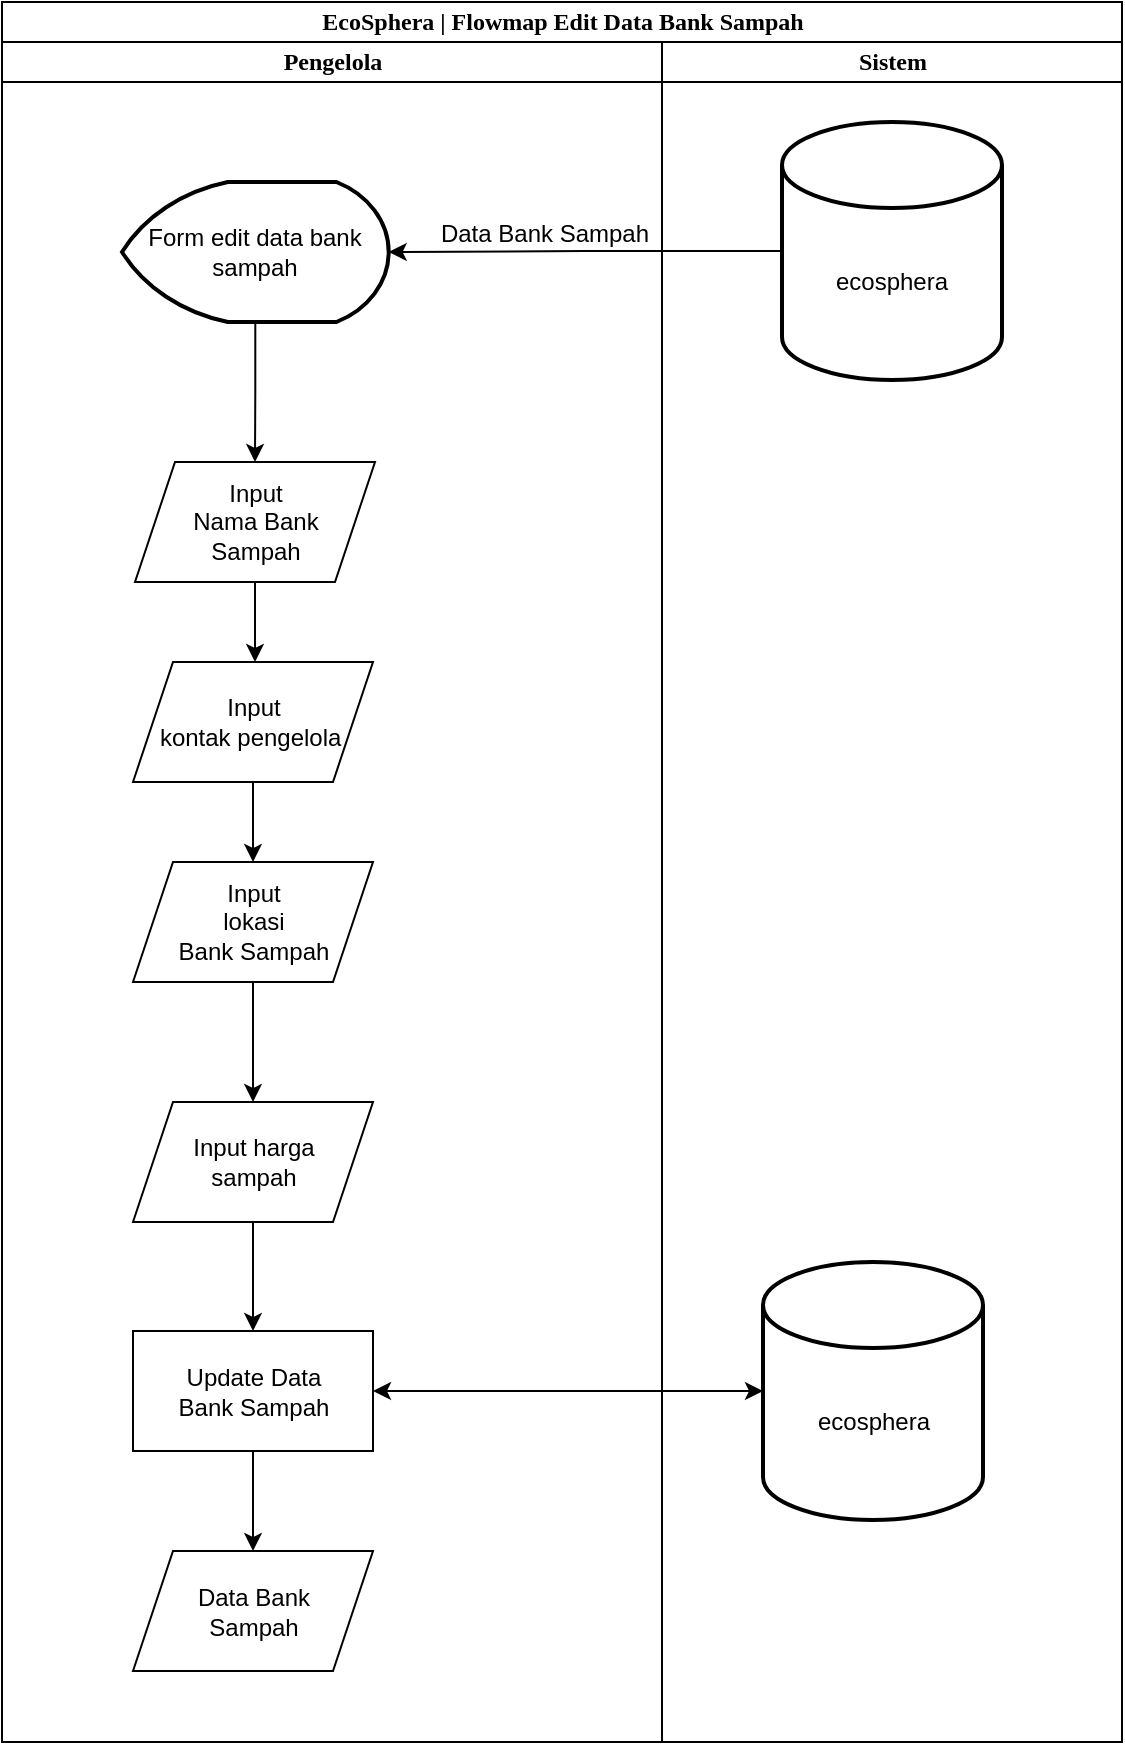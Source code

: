<mxfile version="20.3.0" type="device"><diagram id="dncpg9zuQDqxlZP3yS89" name="Page-1"><mxGraphModel dx="866" dy="543" grid="1" gridSize="10" guides="1" tooltips="1" connect="1" arrows="1" fold="1" page="1" pageScale="1" pageWidth="2339" pageHeight="3300" math="0" shadow="0"><root><mxCell id="0"/><mxCell id="1" parent="0"/><mxCell id="bPrlawOipyYoqwLbvq1m-11" value="&lt;font style=&quot;font-size: 12px;&quot;&gt;EcoSphera | Flowmap Edit Data Bank Sampah&lt;/font&gt;" style="swimlane;html=1;childLayout=stackLayout;startSize=20;rounded=0;shadow=0;labelBackgroundColor=none;strokeWidth=1;fontFamily=Times New Roman;fontSize=8;align=center;" parent="1" vertex="1"><mxGeometry x="210" y="90" width="560" height="870" as="geometry"/></mxCell><mxCell id="bPrlawOipyYoqwLbvq1m-12" value="" style="endArrow=classic;startArrow=classic;html=1;rounded=0;entryX=0;entryY=0.5;entryDx=0;entryDy=0;entryPerimeter=0;" parent="bPrlawOipyYoqwLbvq1m-11" source="bPrlawOipyYoqwLbvq1m-25" target="bPrlawOipyYoqwLbvq1m-29" edge="1"><mxGeometry width="50" height="50" relative="1" as="geometry"><mxPoint x="250.5" y="724.5" as="sourcePoint"/><mxPoint x="300.5" y="674.5" as="targetPoint"/></mxGeometry></mxCell><mxCell id="bPrlawOipyYoqwLbvq1m-13" value="Pengelola" style="swimlane;html=1;startSize=20;fontFamily=Times New Roman;" parent="bPrlawOipyYoqwLbvq1m-11" vertex="1"><mxGeometry y="20" width="330" height="850" as="geometry"><mxRectangle y="20" width="40" height="1000" as="alternateBounds"/></mxGeometry></mxCell><mxCell id="bPrlawOipyYoqwLbvq1m-14" style="edgeStyle=elbowEdgeStyle;rounded=0;orthogonalLoop=1;jettySize=auto;html=1;entryX=0.5;entryY=0;entryDx=0;entryDy=0;entryPerimeter=0;" parent="bPrlawOipyYoqwLbvq1m-13" edge="1"><mxGeometry relative="1" as="geometry"><mxPoint x="124.793" y="559.793" as="sourcePoint"/></mxGeometry></mxCell><mxCell id="PynJ3R53lZvLvR-kMulo-2" style="edgeStyle=orthogonalEdgeStyle;rounded=0;orthogonalLoop=1;jettySize=auto;html=1;entryX=0.5;entryY=0;entryDx=0;entryDy=0;" parent="bPrlawOipyYoqwLbvq1m-13" source="bPrlawOipyYoqwLbvq1m-16" target="bPrlawOipyYoqwLbvq1m-18" edge="1"><mxGeometry relative="1" as="geometry"/></mxCell><mxCell id="bPrlawOipyYoqwLbvq1m-16" value="Form edit data bank sampah" style="strokeWidth=2;html=1;shape=mxgraph.flowchart.display;whiteSpace=wrap;" parent="bPrlawOipyYoqwLbvq1m-13" vertex="1"><mxGeometry x="60" y="70" width="133.34" height="70" as="geometry"/></mxCell><mxCell id="bPrlawOipyYoqwLbvq1m-18" value="Input&lt;br&gt;Nama Bank&lt;br&gt;Sampah" style="shape=parallelogram;perimeter=parallelogramPerimeter;whiteSpace=wrap;html=1;fixedSize=1;" parent="bPrlawOipyYoqwLbvq1m-13" vertex="1"><mxGeometry x="66.5" y="210" width="120" height="60" as="geometry"/></mxCell><mxCell id="bPrlawOipyYoqwLbvq1m-20" value="Input&lt;br&gt;kontak pengelola&amp;nbsp;" style="shape=parallelogram;perimeter=parallelogramPerimeter;whiteSpace=wrap;html=1;fixedSize=1;" parent="bPrlawOipyYoqwLbvq1m-13" vertex="1"><mxGeometry x="65.5" y="310" width="120" height="60" as="geometry"/></mxCell><mxCell id="bPrlawOipyYoqwLbvq1m-21" value="" style="edgeStyle=orthogonalEdgeStyle;rounded=0;orthogonalLoop=1;jettySize=auto;html=1;" parent="bPrlawOipyYoqwLbvq1m-13" source="bPrlawOipyYoqwLbvq1m-18" target="bPrlawOipyYoqwLbvq1m-20" edge="1"><mxGeometry relative="1" as="geometry"><Array as="points"><mxPoint x="125.5" y="270"/><mxPoint x="125.5" y="270"/></Array></mxGeometry></mxCell><mxCell id="SZLbjmGKgdYof7zG6yh7-2" style="edgeStyle=orthogonalEdgeStyle;rounded=0;orthogonalLoop=1;jettySize=auto;html=1;" edge="1" parent="bPrlawOipyYoqwLbvq1m-13" source="bPrlawOipyYoqwLbvq1m-22" target="SZLbjmGKgdYof7zG6yh7-1"><mxGeometry relative="1" as="geometry"/></mxCell><mxCell id="bPrlawOipyYoqwLbvq1m-22" value="Input&lt;br&gt;lokasi&lt;br&gt;Bank Sampah" style="shape=parallelogram;perimeter=parallelogramPerimeter;whiteSpace=wrap;html=1;fixedSize=1;" parent="bPrlawOipyYoqwLbvq1m-13" vertex="1"><mxGeometry x="65.5" y="410" width="120" height="60" as="geometry"/></mxCell><mxCell id="bPrlawOipyYoqwLbvq1m-23" value="" style="edgeStyle=orthogonalEdgeStyle;rounded=0;orthogonalLoop=1;jettySize=auto;html=1;" parent="bPrlawOipyYoqwLbvq1m-13" source="bPrlawOipyYoqwLbvq1m-20" target="bPrlawOipyYoqwLbvq1m-22" edge="1"><mxGeometry relative="1" as="geometry"/></mxCell><mxCell id="bPrlawOipyYoqwLbvq1m-24" style="edgeStyle=orthogonalEdgeStyle;rounded=0;orthogonalLoop=1;jettySize=auto;html=1;entryX=0.5;entryY=0;entryDx=0;entryDy=0;" parent="bPrlawOipyYoqwLbvq1m-13" source="bPrlawOipyYoqwLbvq1m-25" target="bPrlawOipyYoqwLbvq1m-27" edge="1"><mxGeometry relative="1" as="geometry"/></mxCell><mxCell id="bPrlawOipyYoqwLbvq1m-25" value="Update Data&lt;br&gt;Bank Sampah" style="rounded=0;whiteSpace=wrap;html=1;" parent="bPrlawOipyYoqwLbvq1m-13" vertex="1"><mxGeometry x="65.5" y="644.5" width="120" height="60" as="geometry"/></mxCell><mxCell id="bPrlawOipyYoqwLbvq1m-27" value="Data Bank&lt;br&gt;Sampah" style="shape=parallelogram;perimeter=parallelogramPerimeter;whiteSpace=wrap;html=1;fixedSize=1;" parent="bPrlawOipyYoqwLbvq1m-13" vertex="1"><mxGeometry x="65.5" y="754.5" width="120" height="60" as="geometry"/></mxCell><mxCell id="bPrlawOipyYoqwLbvq1m-33" value="Data Bank Sampah" style="text;html=1;align=center;verticalAlign=middle;resizable=0;points=[];autosize=1;strokeColor=none;fillColor=none;" parent="bPrlawOipyYoqwLbvq1m-13" vertex="1"><mxGeometry x="206" y="81" width="130" height="30" as="geometry"/></mxCell><mxCell id="SZLbjmGKgdYof7zG6yh7-4" style="edgeStyle=orthogonalEdgeStyle;rounded=0;orthogonalLoop=1;jettySize=auto;html=1;" edge="1" parent="bPrlawOipyYoqwLbvq1m-13" source="SZLbjmGKgdYof7zG6yh7-1" target="bPrlawOipyYoqwLbvq1m-25"><mxGeometry relative="1" as="geometry"/></mxCell><mxCell id="SZLbjmGKgdYof7zG6yh7-1" value="Input harga &lt;br&gt;sampah" style="shape=parallelogram;perimeter=parallelogramPerimeter;whiteSpace=wrap;html=1;fixedSize=1;" vertex="1" parent="bPrlawOipyYoqwLbvq1m-13"><mxGeometry x="65.5" y="530" width="120" height="60" as="geometry"/></mxCell><mxCell id="bPrlawOipyYoqwLbvq1m-28" value="Sistem" style="swimlane;html=1;startSize=20;fontFamily=Times New Roman;" parent="bPrlawOipyYoqwLbvq1m-11" vertex="1"><mxGeometry x="330" y="20" width="230" height="850" as="geometry"/></mxCell><mxCell id="bPrlawOipyYoqwLbvq1m-29" value="&lt;div&gt;&lt;br&gt;&lt;/div&gt;&lt;div&gt;&lt;br&gt;&lt;/div&gt;ecosphera&lt;div&gt;&lt;/div&gt;" style="strokeWidth=2;html=1;shape=mxgraph.flowchart.database;whiteSpace=wrap;" parent="bPrlawOipyYoqwLbvq1m-28" vertex="1"><mxGeometry x="50.5" y="610" width="110" height="129" as="geometry"/></mxCell><mxCell id="bPrlawOipyYoqwLbvq1m-30" value="&lt;div&gt;&lt;br&gt;&lt;/div&gt;&lt;div&gt;&lt;br&gt;&lt;/div&gt;ecosphera&lt;div&gt;&lt;/div&gt;" style="strokeWidth=2;html=1;shape=mxgraph.flowchart.database;whiteSpace=wrap;" parent="bPrlawOipyYoqwLbvq1m-28" vertex="1"><mxGeometry x="60" y="40" width="110" height="129" as="geometry"/></mxCell><mxCell id="bPrlawOipyYoqwLbvq1m-31" style="edgeStyle=orthogonalEdgeStyle;rounded=0;orthogonalLoop=1;jettySize=auto;html=1;entryX=1;entryY=0.5;entryDx=0;entryDy=0;entryPerimeter=0;" parent="bPrlawOipyYoqwLbvq1m-11" source="bPrlawOipyYoqwLbvq1m-30" target="bPrlawOipyYoqwLbvq1m-16" edge="1"><mxGeometry relative="1" as="geometry"><mxPoint x="250" y="180" as="targetPoint"/><Array as="points"/></mxGeometry></mxCell></root></mxGraphModel></diagram></mxfile>